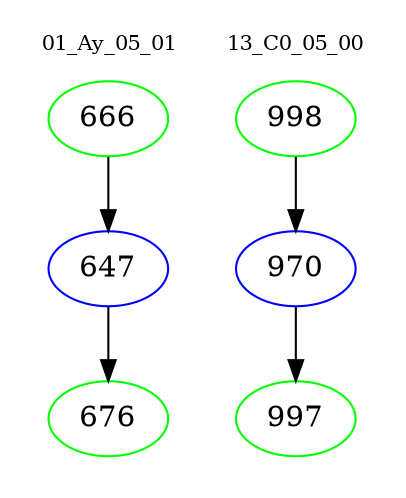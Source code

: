 digraph{
subgraph cluster_0 {
color = white
label = "01_Ay_05_01";
fontsize=10;
T0_666 [label="666", color="green"]
T0_666 -> T0_647 [color="black"]
T0_647 [label="647", color="blue"]
T0_647 -> T0_676 [color="black"]
T0_676 [label="676", color="green"]
}
subgraph cluster_1 {
color = white
label = "13_C0_05_00";
fontsize=10;
T1_998 [label="998", color="green"]
T1_998 -> T1_970 [color="black"]
T1_970 [label="970", color="blue"]
T1_970 -> T1_997 [color="black"]
T1_997 [label="997", color="green"]
}
}
